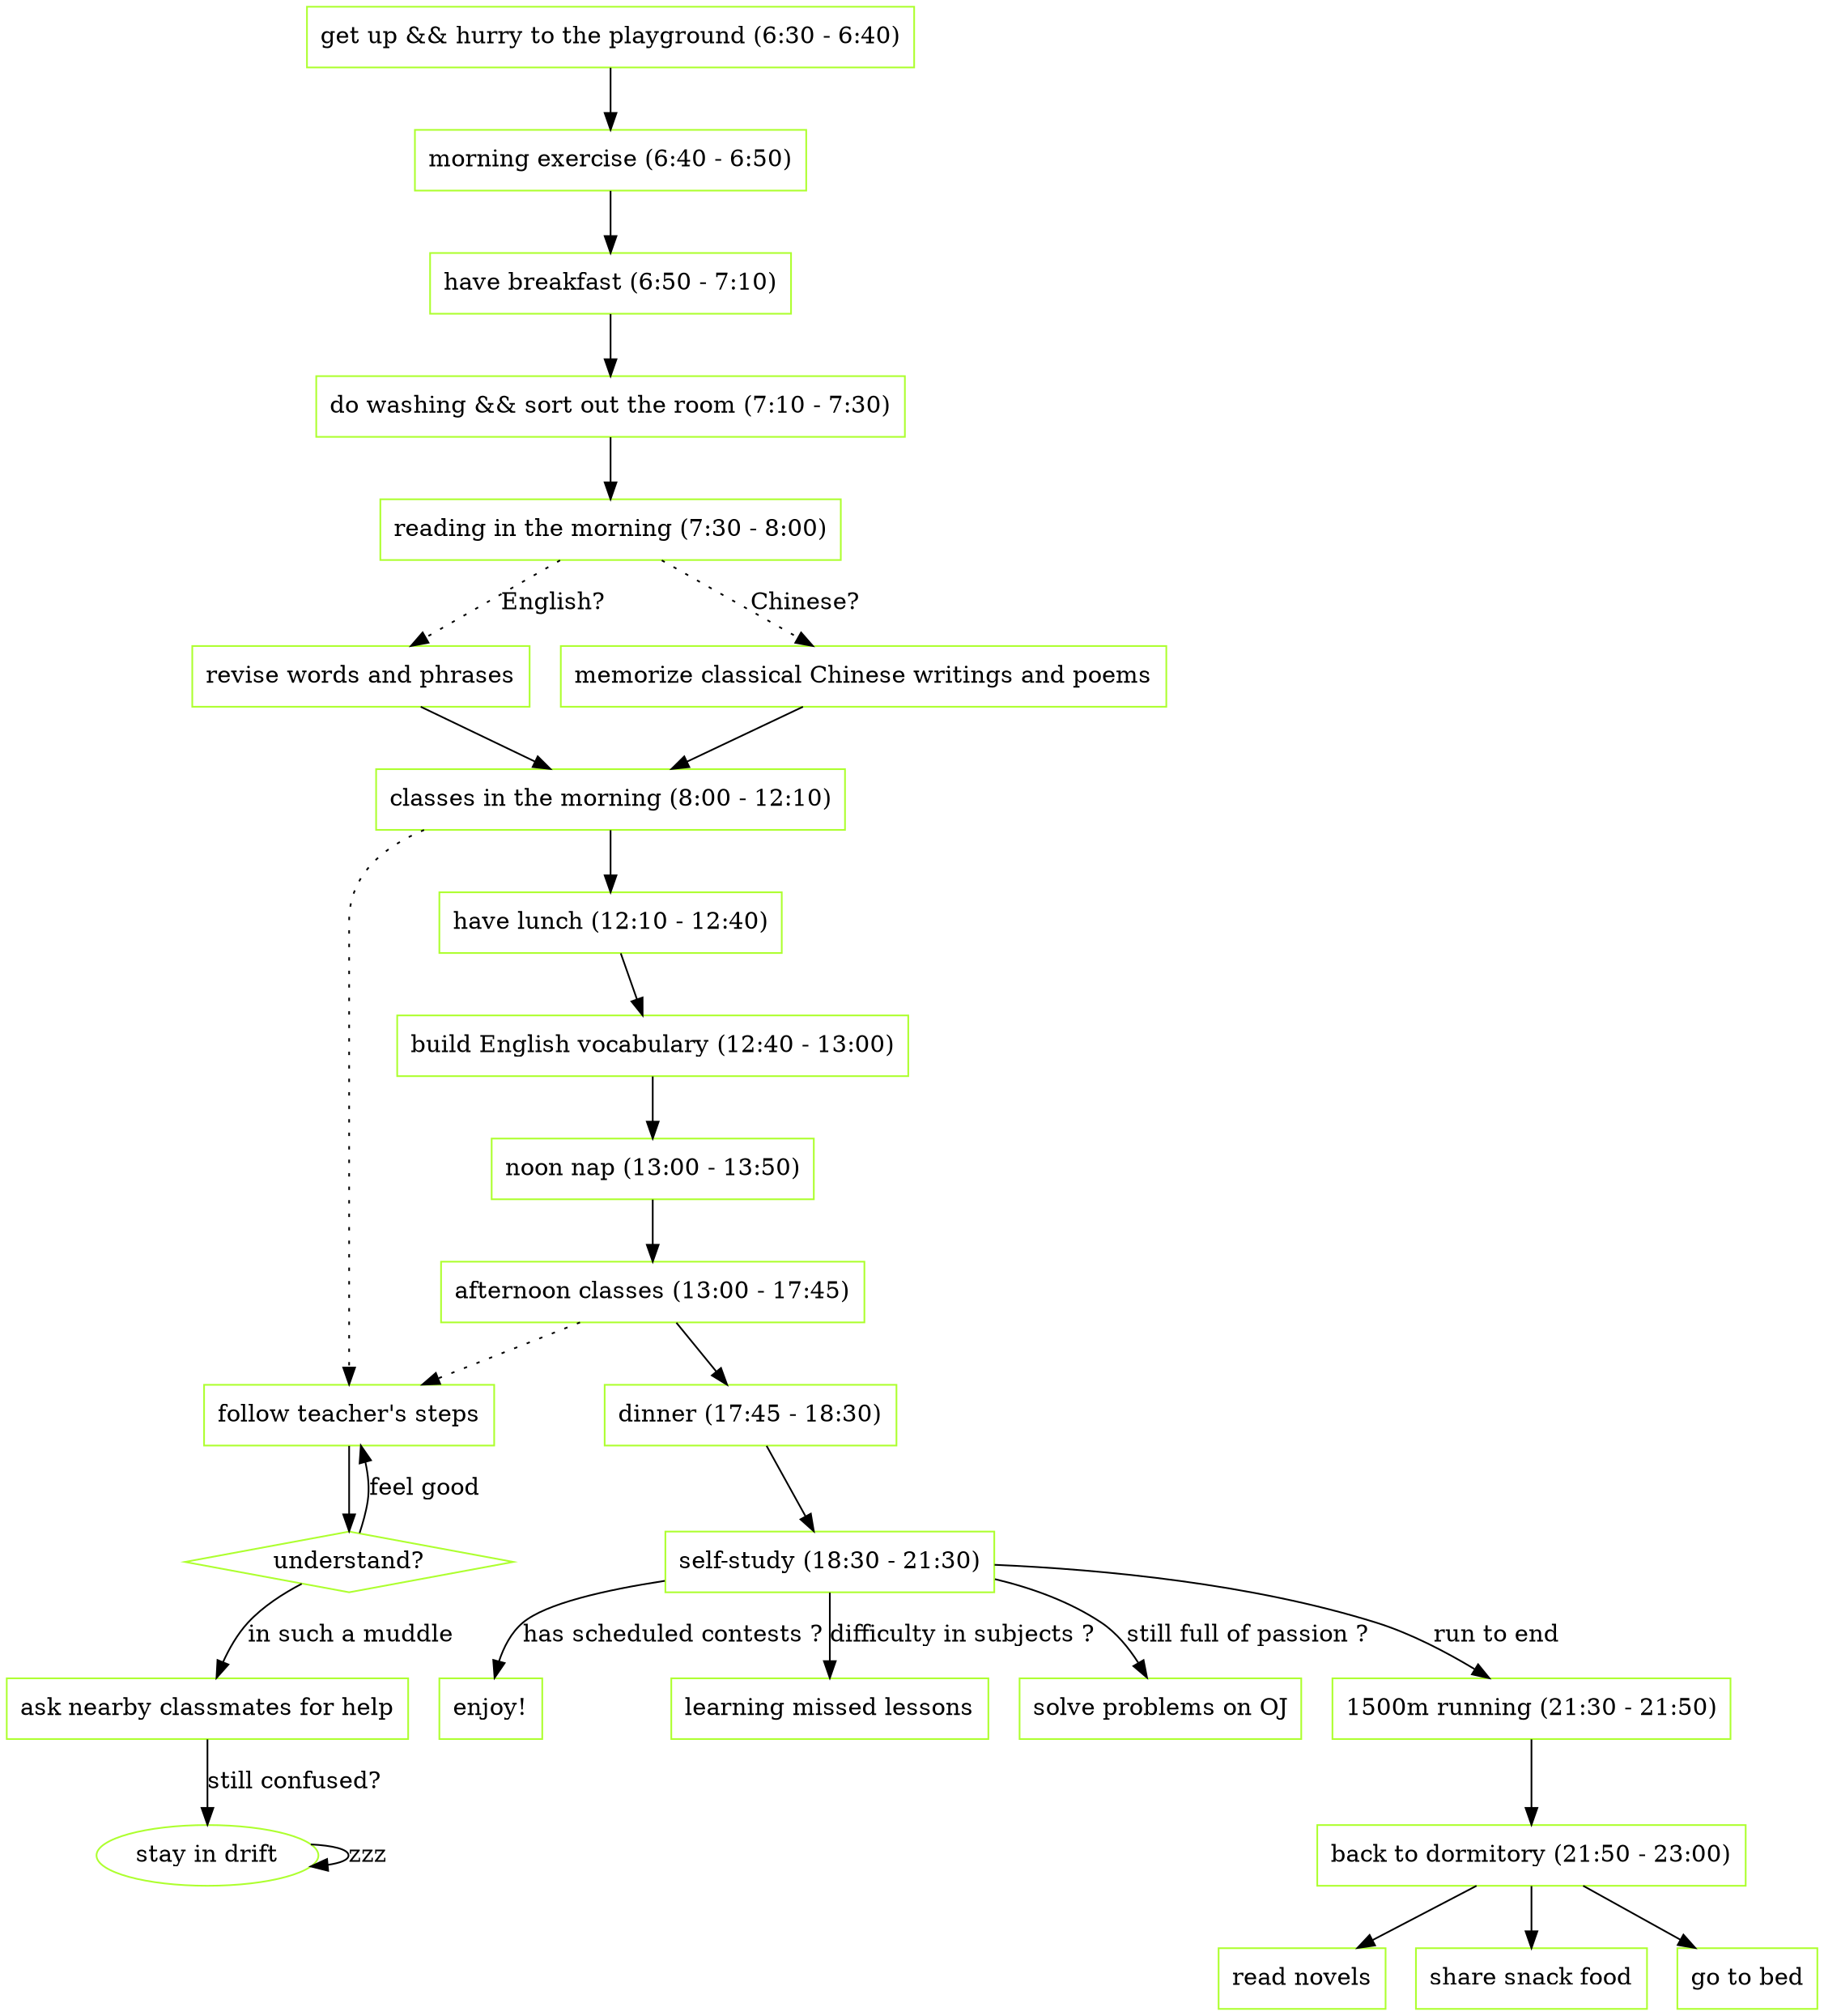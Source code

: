 digraph G {
//	ranksep=.75;
//	size = "4, 4";
	node [/*fontname=Ubuntu Mono, */shape=box, color=greenyellow];
	get_up [label="get up && hurry to the playground (6:30 - 6:40)"];
	morning_exercise [label="morning exercise (6:40 - 6:50)"];
	have_breakfast [label="have breakfast (6:50 - 7:10)"]
	sort_room [label="do washing && sort out the room (7:10 - 7:30)"]
   	get_up -> morning_exercise -> have_breakfast -> sort_room;

	sort_room -> morning_class[weight=0.1];

	morning_class [label="reading in the morning (7:30 - 8:00)"];
	revise_words_and_phrases [label="revise words and phrases"];
	memorize_classical_chinese_things [label="memorize classical Chinese writings and poems"];
	morning_class -> revise_words_and_phrases [style=dotted, label="English?"];
	morning_class -> memorize_classical_chinese_things [style=dotted, label="Chinese?"];


	morning_classes [label="classes in the morning (8:00 - 12:10)"]
	revise_words_and_phrases -> morning_classes
	memorize_classical_chinese_things -> morning_classes

	confusion [label="understand?", shape=diamond];
	follow_teachers_steps [label="follow teacher's steps"];
	ask_for_help [label="ask nearby classmates for help"];

	drift [shape=ellipse, label="stay in drift"]
	morning_classes -> follow_teachers_steps [style=dotted];
	follow_teachers_steps -> confusion [weight=4];
	confusion -> follow_teachers_steps [label="feel good"];
	confusion -> ask_for_help [label="in such a muddle"];
	ask_for_help -> drift [weight=4, label="still confused?"];
	drift -> drift [label="zzz"];

	have_lunch [label="have lunch (12:10 - 12:40)"];
	build_vocabulary [label="build English vocabulary (12:40 - 13:00)"];
	noon_nap [label="noon nap (13:00 - 13:50)"]
	morning_classes -> have_lunch [weight=4];
	have_lunch -> build_vocabulary;
	build_vocabulary -> noon_nap;

	afternoon_classes [label="afternoon classes (13:00 - 17:45)"]
	noon_nap -> afternoon_classes;
	afternoon_classes -> follow_teachers_steps [style=dotted];

	dinner [label="dinner (17:45 - 18:30)"];
	self_study [label="self-study (18:30 - 21:30)"];
	programming_contests [label="enjoy!"];
	buke [label="learning missed lessons"];
	shuati [label="solve problems on OJ"];

	afternoon_classes -> dinner;
	dinner -> self_study;
	self_study -> programming_contests [weight=5, label="has scheduled contests ?"]
	self_study -> buke [weight=4, label="difficulty in subjects ?"];
	self_study -> shuati [weight=3, label="still full of passion ?"];

	run_to_end [label="1500m running (21:30 - 21:50)"];
	back_to_dormitory [label="back to dormitory (21:50 - 23:00)"];
	read_novels [label="read novels"];
	enjoy_snack_food [label="share snack food"];
	go_to_bed [label="go to bed"];

	self_study -> run_to_end [label="run to end"];
	run_to_end -> back_to_dormitory;
	back_to_dormitory -> {read_novels; enjoy_snack_food; go_to_bed;}
}
